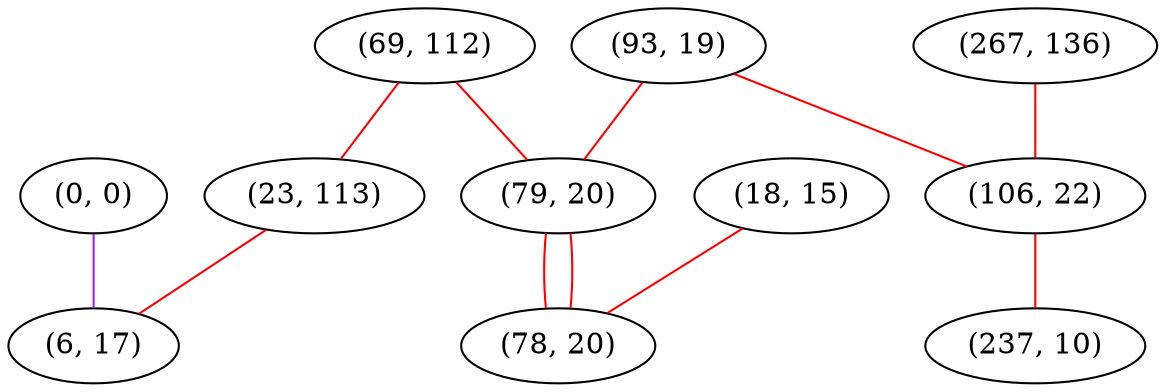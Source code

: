 graph "" {
"(0, 0)";
"(69, 112)";
"(93, 19)";
"(79, 20)";
"(23, 113)";
"(267, 136)";
"(18, 15)";
"(78, 20)";
"(6, 17)";
"(106, 22)";
"(237, 10)";
"(0, 0)" -- "(6, 17)"  [color=purple, key=0, weight=4];
"(69, 112)" -- "(79, 20)"  [color=red, key=0, weight=1];
"(69, 112)" -- "(23, 113)"  [color=red, key=0, weight=1];
"(93, 19)" -- "(79, 20)"  [color=red, key=0, weight=1];
"(93, 19)" -- "(106, 22)"  [color=red, key=0, weight=1];
"(79, 20)" -- "(78, 20)"  [color=red, key=0, weight=1];
"(79, 20)" -- "(78, 20)"  [color=red, key=1, weight=1];
"(23, 113)" -- "(6, 17)"  [color=red, key=0, weight=1];
"(267, 136)" -- "(106, 22)"  [color=red, key=0, weight=1];
"(18, 15)" -- "(78, 20)"  [color=red, key=0, weight=1];
"(106, 22)" -- "(237, 10)"  [color=red, key=0, weight=1];
}
